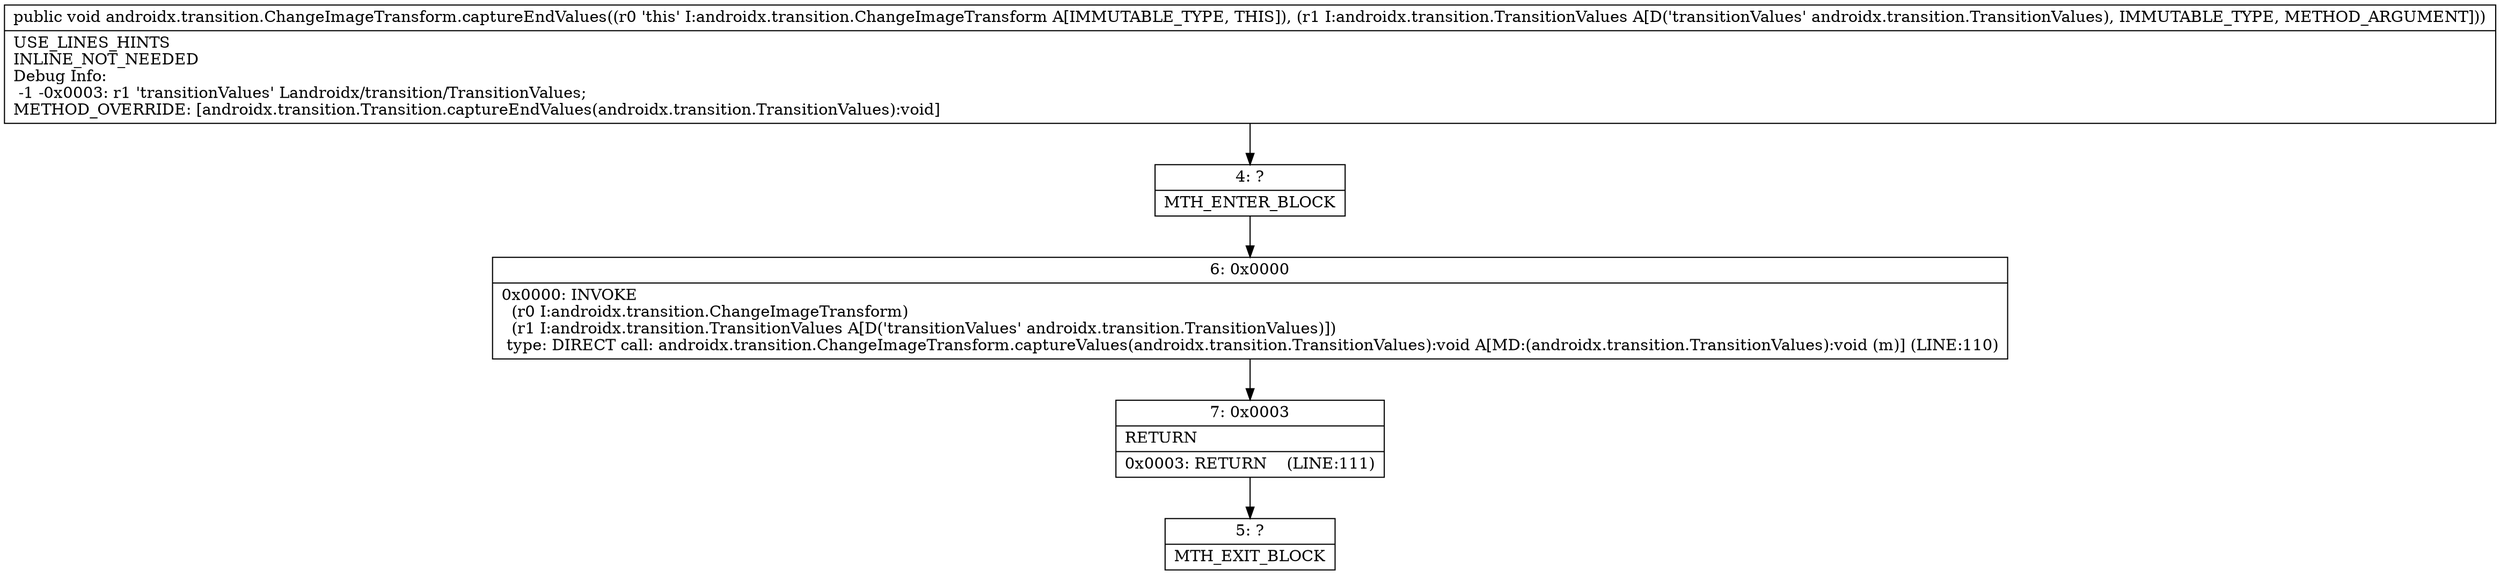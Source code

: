 digraph "CFG forandroidx.transition.ChangeImageTransform.captureEndValues(Landroidx\/transition\/TransitionValues;)V" {
Node_4 [shape=record,label="{4\:\ ?|MTH_ENTER_BLOCK\l}"];
Node_6 [shape=record,label="{6\:\ 0x0000|0x0000: INVOKE  \l  (r0 I:androidx.transition.ChangeImageTransform)\l  (r1 I:androidx.transition.TransitionValues A[D('transitionValues' androidx.transition.TransitionValues)])\l type: DIRECT call: androidx.transition.ChangeImageTransform.captureValues(androidx.transition.TransitionValues):void A[MD:(androidx.transition.TransitionValues):void (m)] (LINE:110)\l}"];
Node_7 [shape=record,label="{7\:\ 0x0003|RETURN\l|0x0003: RETURN    (LINE:111)\l}"];
Node_5 [shape=record,label="{5\:\ ?|MTH_EXIT_BLOCK\l}"];
MethodNode[shape=record,label="{public void androidx.transition.ChangeImageTransform.captureEndValues((r0 'this' I:androidx.transition.ChangeImageTransform A[IMMUTABLE_TYPE, THIS]), (r1 I:androidx.transition.TransitionValues A[D('transitionValues' androidx.transition.TransitionValues), IMMUTABLE_TYPE, METHOD_ARGUMENT]))  | USE_LINES_HINTS\lINLINE_NOT_NEEDED\lDebug Info:\l  \-1 \-0x0003: r1 'transitionValues' Landroidx\/transition\/TransitionValues;\lMETHOD_OVERRIDE: [androidx.transition.Transition.captureEndValues(androidx.transition.TransitionValues):void]\l}"];
MethodNode -> Node_4;Node_4 -> Node_6;
Node_6 -> Node_7;
Node_7 -> Node_5;
}

